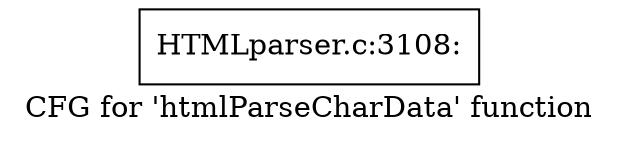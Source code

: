 digraph "CFG for 'htmlParseCharData' function" {
	label="CFG for 'htmlParseCharData' function";

	Node0x5630c60619f0 [shape=record,label="{HTMLparser.c:3108:}"];
}
